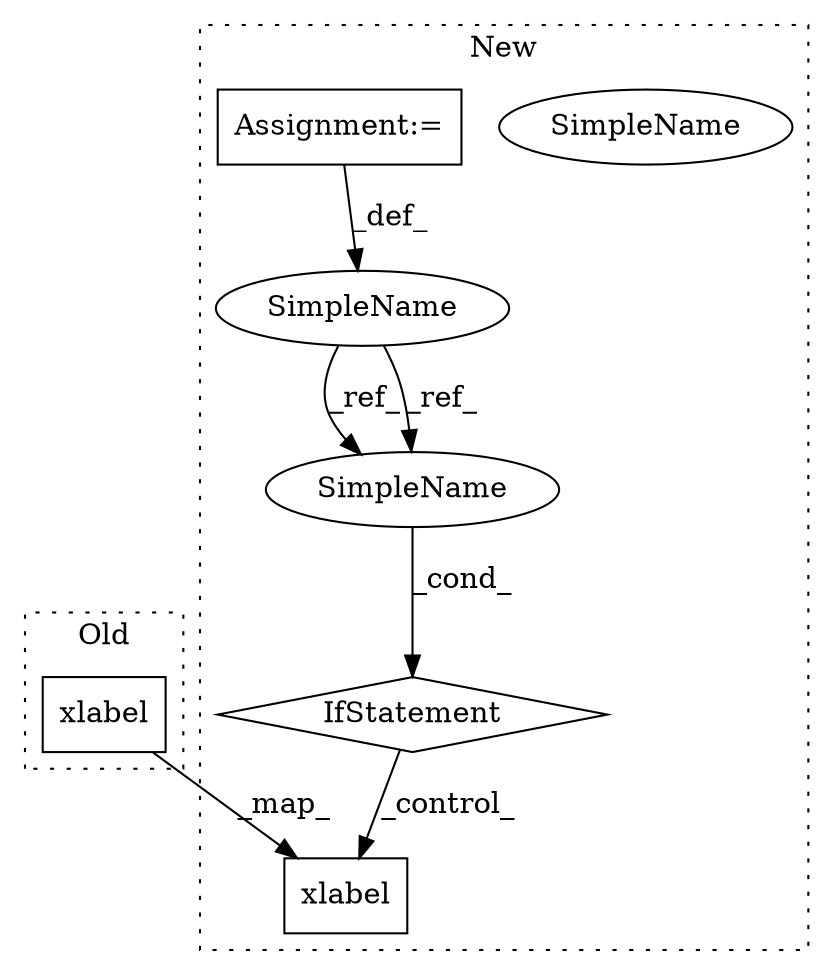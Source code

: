 digraph G {
subgraph cluster0 {
1 [label="xlabel" a="32" s="24457,24473" l="7,1" shape="box"];
label = "Old";
style="dotted";
}
subgraph cluster1 {
2 [label="xlabel" a="32" s="25261,25277" l="7,1" shape="box"];
3 [label="IfStatement" a="25" s="25166,25181" l="4,2" shape="diamond"];
4 [label="SimpleName" a="42" s="4613" l="11" shape="ellipse"];
5 [label="SimpleName" a="42" s="25170" l="11" shape="ellipse"];
6 [label="Assignment:=" a="7" s="4624" l="1" shape="box"];
7 [label="SimpleName" a="42" s="25170" l="11" shape="ellipse"];
label = "New";
style="dotted";
}
1 -> 2 [label="_map_"];
3 -> 2 [label="_control_"];
4 -> 7 [label="_ref_"];
4 -> 7 [label="_ref_"];
6 -> 4 [label="_def_"];
7 -> 3 [label="_cond_"];
}